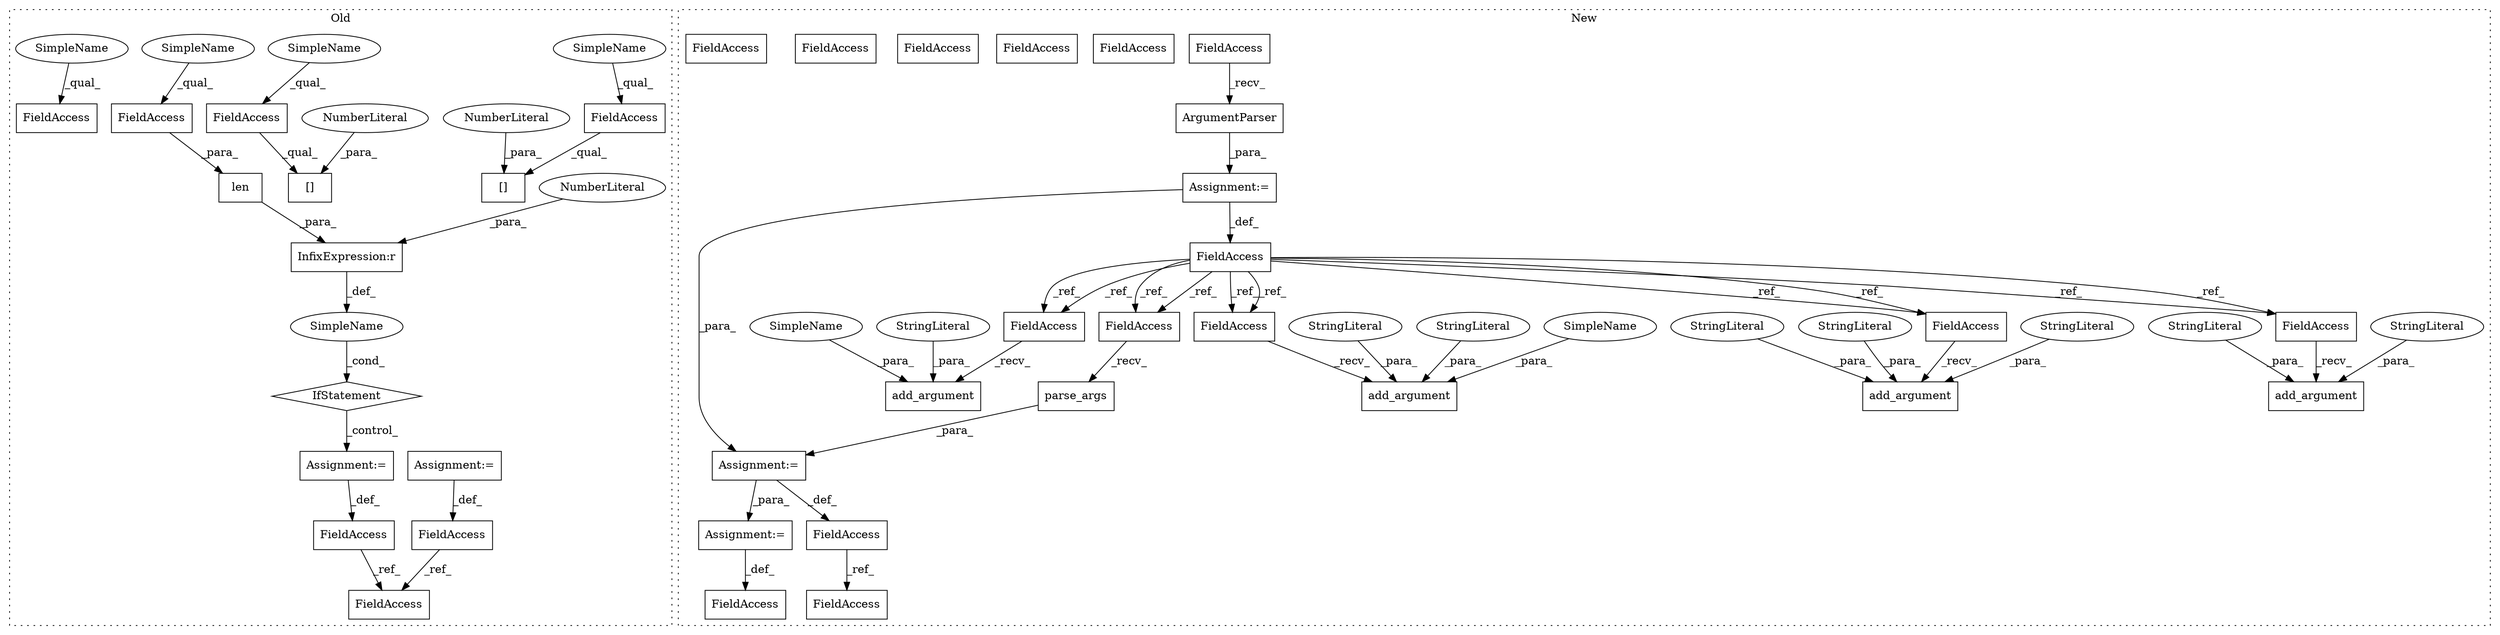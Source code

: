digraph G {
subgraph cluster0 {
1 [label="len" a="32" s="2497,2509" l="4,1" shape="box"];
5 [label="InfixExpression:r" a="27" s="2510" l="4" shape="box"];
6 [label="NumberLiteral" a="34" s="2514" l="1" shape="ellipse"];
7 [label="IfStatement" a="25" s="2493,2515" l="4,2" shape="diamond"];
19 [label="FieldAccess" a="22" s="2501" l="8" shape="box"];
20 [label="FieldAccess" a="22" s="2590" l="8" shape="box"];
21 [label="FieldAccess" a="22" s="2631" l="8" shape="box"];
22 [label="[]" a="2" s="2631,2641" l="9,1" shape="box"];
23 [label="NumberLiteral" a="34" s="2640" l="1" shape="ellipse"];
24 [label="FieldAccess" a="22" s="2459" l="8" shape="box"];
25 [label="[]" a="2" s="2459,2469" l="9,1" shape="box"];
26 [label="NumberLiteral" a="34" s="2468" l="1" shape="ellipse"];
40 [label="SimpleName" a="42" s="" l="" shape="ellipse"];
41 [label="Assignment:=" a="7" s="2529" l="1" shape="box"];
42 [label="FieldAccess" a="22" s="2527" l="2" shape="box"];
43 [label="FieldAccess" a="22" s="2714" l="2" shape="box"];
44 [label="FieldAccess" a="22" s="2306" l="2" shape="box"];
45 [label="Assignment:=" a="7" s="2308" l="1" shape="box"];
46 [label="SimpleName" a="42" s="2631" l="3" shape="ellipse"];
47 [label="SimpleName" a="42" s="2501" l="3" shape="ellipse"];
48 [label="SimpleName" a="42" s="2459" l="3" shape="ellipse"];
49 [label="SimpleName" a="42" s="2590" l="3" shape="ellipse"];
label = "Old";
style="dotted";
}
subgraph cluster1 {
2 [label="parse_args" a="32" s="3068" l="12" shape="box"];
3 [label="Assignment:=" a="7" s="3225" l="1" shape="box"];
4 [label="Assignment:=" a="7" s="2329" l="1" shape="box"];
8 [label="ArgumentParser" a="32" s="2339,2371" l="15,1" shape="box"];
9 [label="add_argument" a="32" s="2740,2824" l="13,1" shape="box"];
10 [label="StringLiteral" a="45" s="2753" l="16" shape="ellipse"];
11 [label="StringLiteral" a="45" s="2777" l="42" shape="ellipse"];
12 [label="add_argument" a="32" s="2387,2505" l="13,1" shape="box"];
13 [label="StringLiteral" a="45" s="2441" l="64" shape="ellipse"];
14 [label="StringLiteral" a="45" s="2424" l="16" shape="ellipse"];
15 [label="add_argument" a="32" s="2937,3047" l="13,1" shape="box"];
16 [label="StringLiteral" a="45" s="2980" l="67" shape="ellipse"];
17 [label="StringLiteral" a="45" s="2950" l="17" shape="ellipse"];
18 [label="Assignment:=" a="7" s="3060" l="1" shape="box"];
27 [label="FieldAccess" a="22" s="2330" l="8" shape="box"];
28 [label="FieldAccess" a="22" s="3211" l="14" shape="box"];
29 [label="FieldAccess" a="22" s="3114" l="12" shape="box"];
30 [label="FieldAccess" a="22" s="3177" l="12" shape="box"];
31 [label="add_argument" a="32" s="2521,2602" l="13,1" shape="box"];
32 [label="StringLiteral" a="45" s="2400" l="16" shape="ellipse"];
33 [label="StringLiteral" a="45" s="2534" l="13" shape="ellipse"];
34 [label="FieldAccess" a="22" s="3061" l="6" shape="box"];
35 [label="FieldAccess" a="22" s="2323" l="6" shape="box"];
36 [label="FieldAccess" a="22" s="2930" l="6" shape="box"];
37 [label="FieldAccess" a="22" s="2733" l="6" shape="box"];
38 [label="FieldAccess" a="22" s="2380" l="6" shape="box"];
39 [label="FieldAccess" a="22" s="2514" l="6" shape="box"];
50 [label="SimpleName" a="42" s="2975" l="4" shape="ellipse"];
51 [label="SimpleName" a="42" s="2555" l="4" shape="ellipse"];
52 [label="FieldAccess" a="22" s="2733" l="6" shape="box"];
53 [label="FieldAccess" a="22" s="3061" l="6" shape="box"];
54 [label="FieldAccess" a="22" s="2930" l="6" shape="box"];
55 [label="FieldAccess" a="22" s="2380" l="6" shape="box"];
56 [label="FieldAccess" a="22" s="2514" l="6" shape="box"];
label = "New";
style="dotted";
}
1 -> 5 [label="_para_"];
2 -> 18 [label="_para_"];
3 -> 28 [label="_def_"];
4 -> 18 [label="_para_"];
4 -> 35 [label="_def_"];
5 -> 40 [label="_def_"];
6 -> 5 [label="_para_"];
7 -> 41 [label="_control_"];
8 -> 4 [label="_para_"];
10 -> 9 [label="_para_"];
11 -> 9 [label="_para_"];
13 -> 12 [label="_para_"];
14 -> 12 [label="_para_"];
16 -> 15 [label="_para_"];
17 -> 15 [label="_para_"];
18 -> 29 [label="_def_"];
18 -> 3 [label="_para_"];
19 -> 1 [label="_para_"];
21 -> 22 [label="_qual_"];
23 -> 22 [label="_para_"];
24 -> 25 [label="_qual_"];
26 -> 25 [label="_para_"];
27 -> 8 [label="_recv_"];
29 -> 30 [label="_ref_"];
32 -> 12 [label="_para_"];
33 -> 31 [label="_para_"];
35 -> 52 [label="_ref_"];
35 -> 53 [label="_ref_"];
35 -> 56 [label="_ref_"];
35 -> 54 [label="_ref_"];
35 -> 56 [label="_ref_"];
35 -> 55 [label="_ref_"];
35 -> 53 [label="_ref_"];
35 -> 52 [label="_ref_"];
35 -> 55 [label="_ref_"];
35 -> 54 [label="_ref_"];
40 -> 7 [label="_cond_"];
41 -> 42 [label="_def_"];
42 -> 43 [label="_ref_"];
44 -> 43 [label="_ref_"];
45 -> 44 [label="_def_"];
46 -> 21 [label="_qual_"];
47 -> 19 [label="_qual_"];
48 -> 24 [label="_qual_"];
49 -> 20 [label="_qual_"];
50 -> 15 [label="_para_"];
51 -> 31 [label="_para_"];
52 -> 9 [label="_recv_"];
53 -> 2 [label="_recv_"];
54 -> 15 [label="_recv_"];
55 -> 12 [label="_recv_"];
56 -> 31 [label="_recv_"];
}